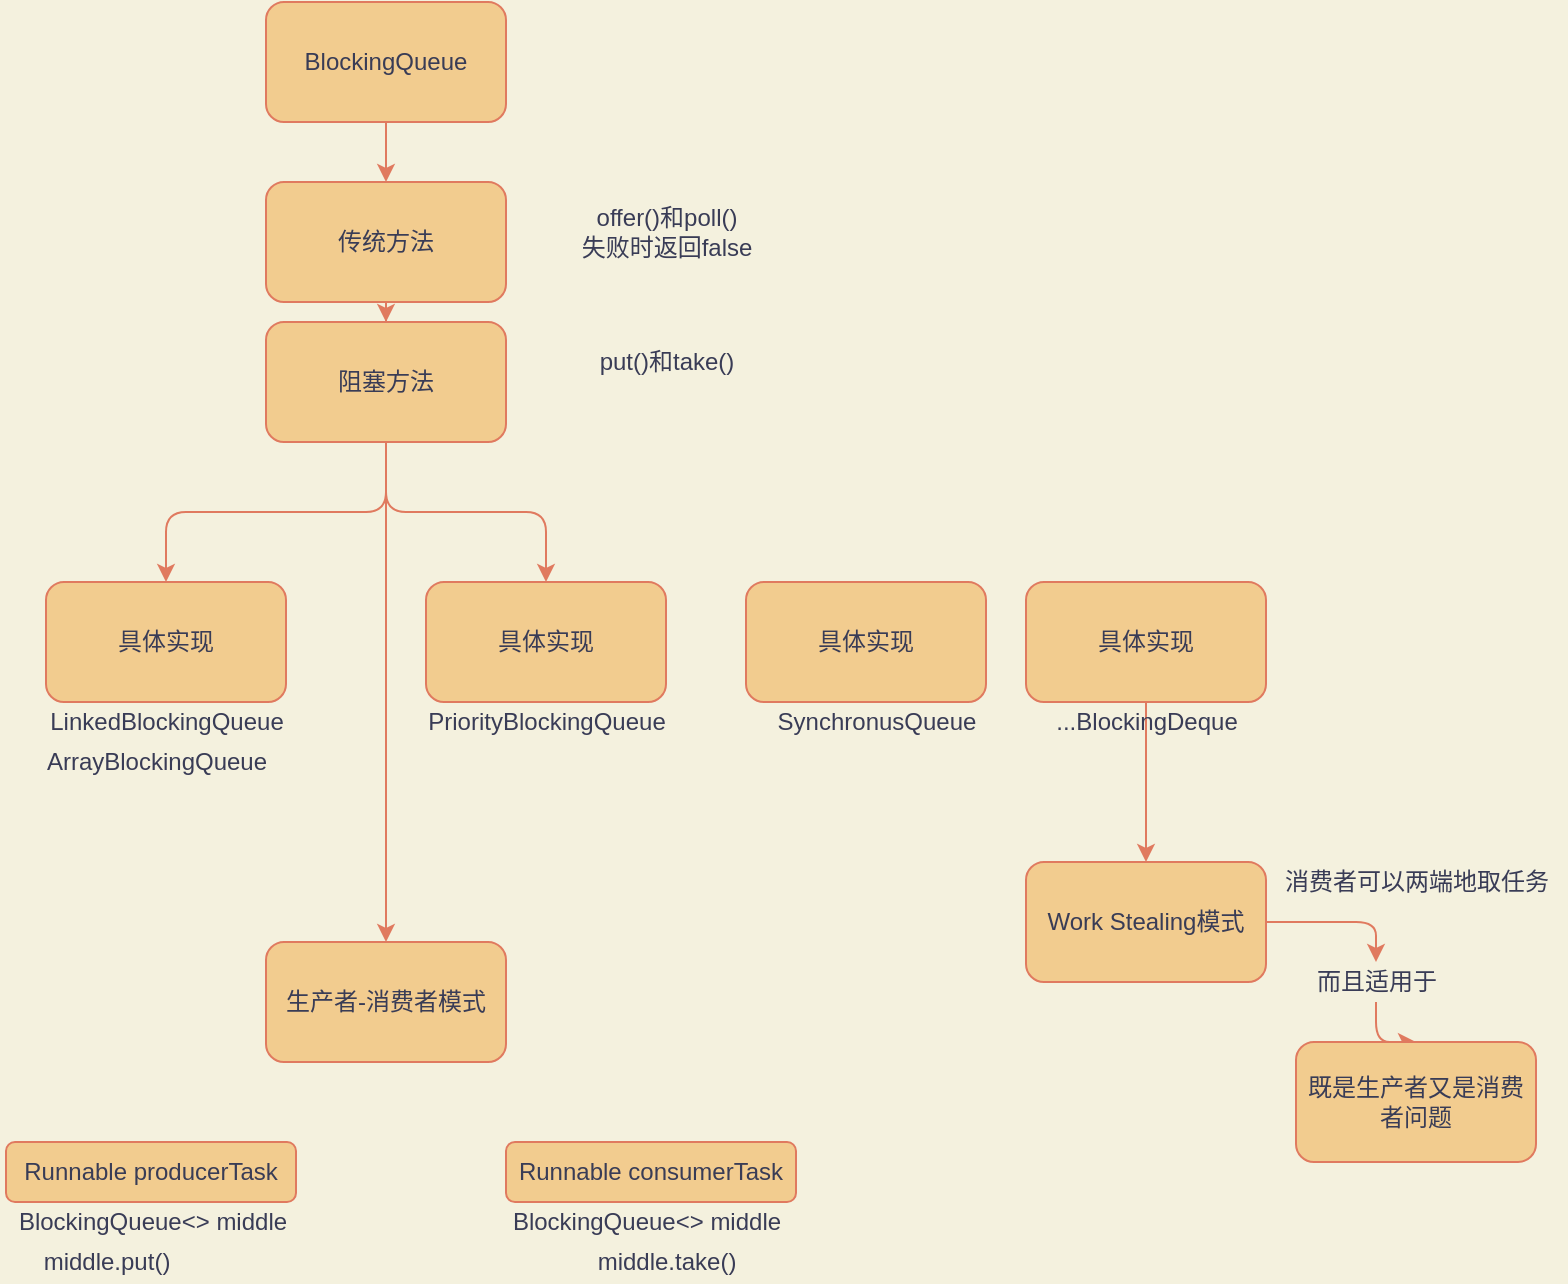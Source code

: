 <mxfile version="13.7.9" type="device"><diagram id="zVt1zCeyTNpCJho7t7Lc" name="阻塞队列和生产-消费模式"><mxGraphModel dx="738" dy="410" grid="1" gridSize="10" guides="1" tooltips="1" connect="1" arrows="1" fold="1" page="1" pageScale="1" pageWidth="3300" pageHeight="4681" background="#F4F1DE" math="0" shadow="0"><root><mxCell id="0"/><mxCell id="1" parent="0"/><mxCell id="0WJ5MStc5STQ1WyoFK9Z-2" value="" style="edgeStyle=orthogonalEdgeStyle;curved=0;rounded=1;sketch=0;orthogonalLoop=1;jettySize=auto;html=1;strokeColor=#E07A5F;fillColor=#F2CC8F;fontColor=#393C56;" edge="1" parent="1" source="zLGgLMaNUGRdf_Q9VDIK-1" target="0WJ5MStc5STQ1WyoFK9Z-1"><mxGeometry relative="1" as="geometry"/></mxCell><mxCell id="zLGgLMaNUGRdf_Q9VDIK-1" value="BlockingQueue" style="rounded=1;whiteSpace=wrap;html=1;fillColor=#F2CC8F;strokeColor=#E07A5F;fontColor=#393C56;" parent="1" vertex="1"><mxGeometry x="350" y="60" width="120" height="60" as="geometry"/></mxCell><mxCell id="0WJ5MStc5STQ1WyoFK9Z-4" value="" style="edgeStyle=orthogonalEdgeStyle;curved=0;rounded=1;sketch=0;orthogonalLoop=1;jettySize=auto;html=1;strokeColor=#E07A5F;fillColor=#F2CC8F;fontColor=#393C56;" edge="1" parent="1" source="0WJ5MStc5STQ1WyoFK9Z-1" target="0WJ5MStc5STQ1WyoFK9Z-3"><mxGeometry relative="1" as="geometry"/></mxCell><mxCell id="0WJ5MStc5STQ1WyoFK9Z-1" value="传统方法" style="rounded=1;whiteSpace=wrap;html=1;fillColor=#F2CC8F;strokeColor=#E07A5F;fontColor=#393C56;" vertex="1" parent="1"><mxGeometry x="350" y="150" width="120" height="60" as="geometry"/></mxCell><mxCell id="0WJ5MStc5STQ1WyoFK9Z-8" value="" style="edgeStyle=orthogonalEdgeStyle;curved=0;rounded=1;sketch=0;orthogonalLoop=1;jettySize=auto;html=1;strokeColor=#E07A5F;fillColor=#F2CC8F;fontColor=#393C56;" edge="1" parent="1" source="0WJ5MStc5STQ1WyoFK9Z-3" target="0WJ5MStc5STQ1WyoFK9Z-7"><mxGeometry relative="1" as="geometry"/></mxCell><mxCell id="0WJ5MStc5STQ1WyoFK9Z-13" style="edgeStyle=orthogonalEdgeStyle;curved=0;rounded=1;sketch=0;orthogonalLoop=1;jettySize=auto;html=1;strokeColor=#E07A5F;fillColor=#F2CC8F;fontColor=#393C56;" edge="1" parent="1" source="0WJ5MStc5STQ1WyoFK9Z-3" target="0WJ5MStc5STQ1WyoFK9Z-12"><mxGeometry relative="1" as="geometry"/></mxCell><mxCell id="0WJ5MStc5STQ1WyoFK9Z-26" style="edgeStyle=orthogonalEdgeStyle;curved=0;rounded=1;sketch=0;orthogonalLoop=1;jettySize=auto;html=1;strokeColor=#E07A5F;fillColor=#F2CC8F;fontColor=#393C56;entryX=0.5;entryY=0;entryDx=0;entryDy=0;" edge="1" parent="1" source="0WJ5MStc5STQ1WyoFK9Z-3" target="0WJ5MStc5STQ1WyoFK9Z-27"><mxGeometry relative="1" as="geometry"><mxPoint x="410" y="530" as="targetPoint"/></mxGeometry></mxCell><mxCell id="0WJ5MStc5STQ1WyoFK9Z-3" value="阻塞方法" style="rounded=1;whiteSpace=wrap;html=1;fillColor=#F2CC8F;strokeColor=#E07A5F;fontColor=#393C56;" vertex="1" parent="1"><mxGeometry x="350" y="220" width="120" height="60" as="geometry"/></mxCell><mxCell id="0WJ5MStc5STQ1WyoFK9Z-5" value="offer()和poll()&lt;br&gt;失败时返回false" style="text;html=1;align=center;verticalAlign=middle;resizable=0;points=[];autosize=1;fontColor=#393C56;" vertex="1" parent="1"><mxGeometry x="500" y="160" width="100" height="30" as="geometry"/></mxCell><mxCell id="0WJ5MStc5STQ1WyoFK9Z-6" value="put()和take()" style="text;html=1;align=center;verticalAlign=middle;resizable=0;points=[];autosize=1;fontColor=#393C56;" vertex="1" parent="1"><mxGeometry x="510" y="230" width="80" height="20" as="geometry"/></mxCell><mxCell id="0WJ5MStc5STQ1WyoFK9Z-7" value="具体实现" style="rounded=1;whiteSpace=wrap;html=1;fillColor=#F2CC8F;strokeColor=#E07A5F;fontColor=#393C56;" vertex="1" parent="1"><mxGeometry x="240" y="350" width="120" height="60" as="geometry"/></mxCell><mxCell id="0WJ5MStc5STQ1WyoFK9Z-12" value="具体实现" style="rounded=1;whiteSpace=wrap;html=1;fillColor=#F2CC8F;strokeColor=#E07A5F;fontColor=#393C56;" vertex="1" parent="1"><mxGeometry x="430" y="350" width="120" height="60" as="geometry"/></mxCell><mxCell id="0WJ5MStc5STQ1WyoFK9Z-14" value="LinkedBlockingQueue" style="text;html=1;align=center;verticalAlign=middle;resizable=0;points=[];autosize=1;fontColor=#393C56;" vertex="1" parent="1"><mxGeometry x="235" y="410" width="130" height="20" as="geometry"/></mxCell><mxCell id="0WJ5MStc5STQ1WyoFK9Z-15" value="ArrayBlockingQueue" style="text;html=1;align=center;verticalAlign=middle;resizable=0;points=[];autosize=1;fontColor=#393C56;" vertex="1" parent="1"><mxGeometry x="230" y="430" width="130" height="20" as="geometry"/></mxCell><mxCell id="0WJ5MStc5STQ1WyoFK9Z-16" value="PriorityBlockingQueue" style="text;html=1;align=center;verticalAlign=middle;resizable=0;points=[];autosize=1;fontColor=#393C56;" vertex="1" parent="1"><mxGeometry x="425" y="410" width="130" height="20" as="geometry"/></mxCell><mxCell id="0WJ5MStc5STQ1WyoFK9Z-17" value="具体实现" style="rounded=1;whiteSpace=wrap;html=1;fillColor=#F2CC8F;strokeColor=#E07A5F;fontColor=#393C56;" vertex="1" parent="1"><mxGeometry x="590" y="350" width="120" height="60" as="geometry"/></mxCell><mxCell id="0WJ5MStc5STQ1WyoFK9Z-18" value="SynchronusQueue" style="text;html=1;align=center;verticalAlign=middle;resizable=0;points=[];autosize=1;fontColor=#393C56;" vertex="1" parent="1"><mxGeometry x="600" y="410" width="110" height="20" as="geometry"/></mxCell><mxCell id="0WJ5MStc5STQ1WyoFK9Z-24" value="" style="edgeStyle=orthogonalEdgeStyle;curved=0;rounded=1;sketch=0;orthogonalLoop=1;jettySize=auto;html=1;strokeColor=#E07A5F;fillColor=#F2CC8F;fontColor=#393C56;" edge="1" parent="1" source="0WJ5MStc5STQ1WyoFK9Z-19" target="0WJ5MStc5STQ1WyoFK9Z-23"><mxGeometry relative="1" as="geometry"/></mxCell><mxCell id="0WJ5MStc5STQ1WyoFK9Z-19" value="具体实现" style="rounded=1;whiteSpace=wrap;html=1;fillColor=#F2CC8F;strokeColor=#E07A5F;fontColor=#393C56;" vertex="1" parent="1"><mxGeometry x="730" y="350" width="120" height="60" as="geometry"/></mxCell><mxCell id="0WJ5MStc5STQ1WyoFK9Z-20" value="...BlockingDeque" style="text;html=1;align=center;verticalAlign=middle;resizable=0;points=[];autosize=1;fontColor=#393C56;" vertex="1" parent="1"><mxGeometry x="735" y="410" width="110" height="20" as="geometry"/></mxCell><mxCell id="0WJ5MStc5STQ1WyoFK9Z-34" style="edgeStyle=orthogonalEdgeStyle;curved=0;rounded=1;sketch=0;orthogonalLoop=1;jettySize=auto;html=1;strokeColor=#E07A5F;fillColor=#F2CC8F;fontColor=#393C56;entryX=0.5;entryY=0;entryDx=0;entryDy=0;" edge="1" parent="1" source="0WJ5MStc5STQ1WyoFK9Z-36" target="0WJ5MStc5STQ1WyoFK9Z-35"><mxGeometry relative="1" as="geometry"><mxPoint x="910" y="570" as="targetPoint"/></mxGeometry></mxCell><mxCell id="0WJ5MStc5STQ1WyoFK9Z-23" value="Work Stealing模式" style="rounded=1;whiteSpace=wrap;html=1;fillColor=#F2CC8F;strokeColor=#E07A5F;fontColor=#393C56;" vertex="1" parent="1"><mxGeometry x="730" y="490" width="120" height="60" as="geometry"/></mxCell><mxCell id="0WJ5MStc5STQ1WyoFK9Z-25" value="消费者可以两端地取任务" style="text;html=1;align=center;verticalAlign=middle;resizable=0;points=[];autosize=1;fontColor=#393C56;" vertex="1" parent="1"><mxGeometry x="850" y="490" width="150" height="20" as="geometry"/></mxCell><mxCell id="0WJ5MStc5STQ1WyoFK9Z-27" value="生产者-消费者模式" style="rounded=1;whiteSpace=wrap;html=1;sketch=0;strokeColor=#E07A5F;fillColor=#F2CC8F;fontColor=#393C56;" vertex="1" parent="1"><mxGeometry x="350" y="530" width="120" height="60" as="geometry"/></mxCell><mxCell id="0WJ5MStc5STQ1WyoFK9Z-28" value="Runnable producerTask" style="rounded=1;whiteSpace=wrap;html=1;sketch=0;strokeColor=#E07A5F;fillColor=#F2CC8F;fontColor=#393C56;" vertex="1" parent="1"><mxGeometry x="220" y="630" width="145" height="30" as="geometry"/></mxCell><mxCell id="0WJ5MStc5STQ1WyoFK9Z-29" value="Runnable consumerTask" style="rounded=1;whiteSpace=wrap;html=1;sketch=0;strokeColor=#E07A5F;fillColor=#F2CC8F;fontColor=#393C56;" vertex="1" parent="1"><mxGeometry x="470" y="630" width="145" height="30" as="geometry"/></mxCell><mxCell id="0WJ5MStc5STQ1WyoFK9Z-30" value="BlockingQueue&amp;lt;&amp;gt; middle" style="text;html=1;align=center;verticalAlign=middle;resizable=0;points=[];autosize=1;fontColor=#393C56;" vertex="1" parent="1"><mxGeometry x="465" y="660" width="150" height="20" as="geometry"/></mxCell><mxCell id="0WJ5MStc5STQ1WyoFK9Z-31" value="BlockingQueue&amp;lt;&amp;gt; middle" style="text;html=1;align=center;verticalAlign=middle;resizable=0;points=[];autosize=1;fontColor=#393C56;" vertex="1" parent="1"><mxGeometry x="217.5" y="660" width="150" height="20" as="geometry"/></mxCell><mxCell id="0WJ5MStc5STQ1WyoFK9Z-32" value="middle.put()" style="text;html=1;align=center;verticalAlign=middle;resizable=0;points=[];autosize=1;fontColor=#393C56;" vertex="1" parent="1"><mxGeometry x="230" y="680" width="80" height="20" as="geometry"/></mxCell><mxCell id="0WJ5MStc5STQ1WyoFK9Z-33" value="middle.take()" style="text;html=1;align=center;verticalAlign=middle;resizable=0;points=[];autosize=1;fontColor=#393C56;" vertex="1" parent="1"><mxGeometry x="510" y="680" width="80" height="20" as="geometry"/></mxCell><mxCell id="0WJ5MStc5STQ1WyoFK9Z-35" value="既是生产者又是消费者问题" style="rounded=1;whiteSpace=wrap;html=1;sketch=0;strokeColor=#E07A5F;fillColor=#F2CC8F;fontColor=#393C56;" vertex="1" parent="1"><mxGeometry x="865" y="580" width="120" height="60" as="geometry"/></mxCell><mxCell id="0WJ5MStc5STQ1WyoFK9Z-36" value="而且适用于" style="text;html=1;align=center;verticalAlign=middle;resizable=0;points=[];autosize=1;fontColor=#393C56;" vertex="1" parent="1"><mxGeometry x="865" y="540" width="80" height="20" as="geometry"/></mxCell><mxCell id="0WJ5MStc5STQ1WyoFK9Z-37" style="edgeStyle=orthogonalEdgeStyle;curved=0;rounded=1;sketch=0;orthogonalLoop=1;jettySize=auto;html=1;strokeColor=#E07A5F;fillColor=#F2CC8F;fontColor=#393C56;entryX=0.5;entryY=0;entryDx=0;entryDy=0;" edge="1" parent="1" source="0WJ5MStc5STQ1WyoFK9Z-23" target="0WJ5MStc5STQ1WyoFK9Z-36"><mxGeometry relative="1" as="geometry"><mxPoint x="925" y="580" as="targetPoint"/><mxPoint x="850" y="520" as="sourcePoint"/></mxGeometry></mxCell></root></mxGraphModel></diagram></mxfile>